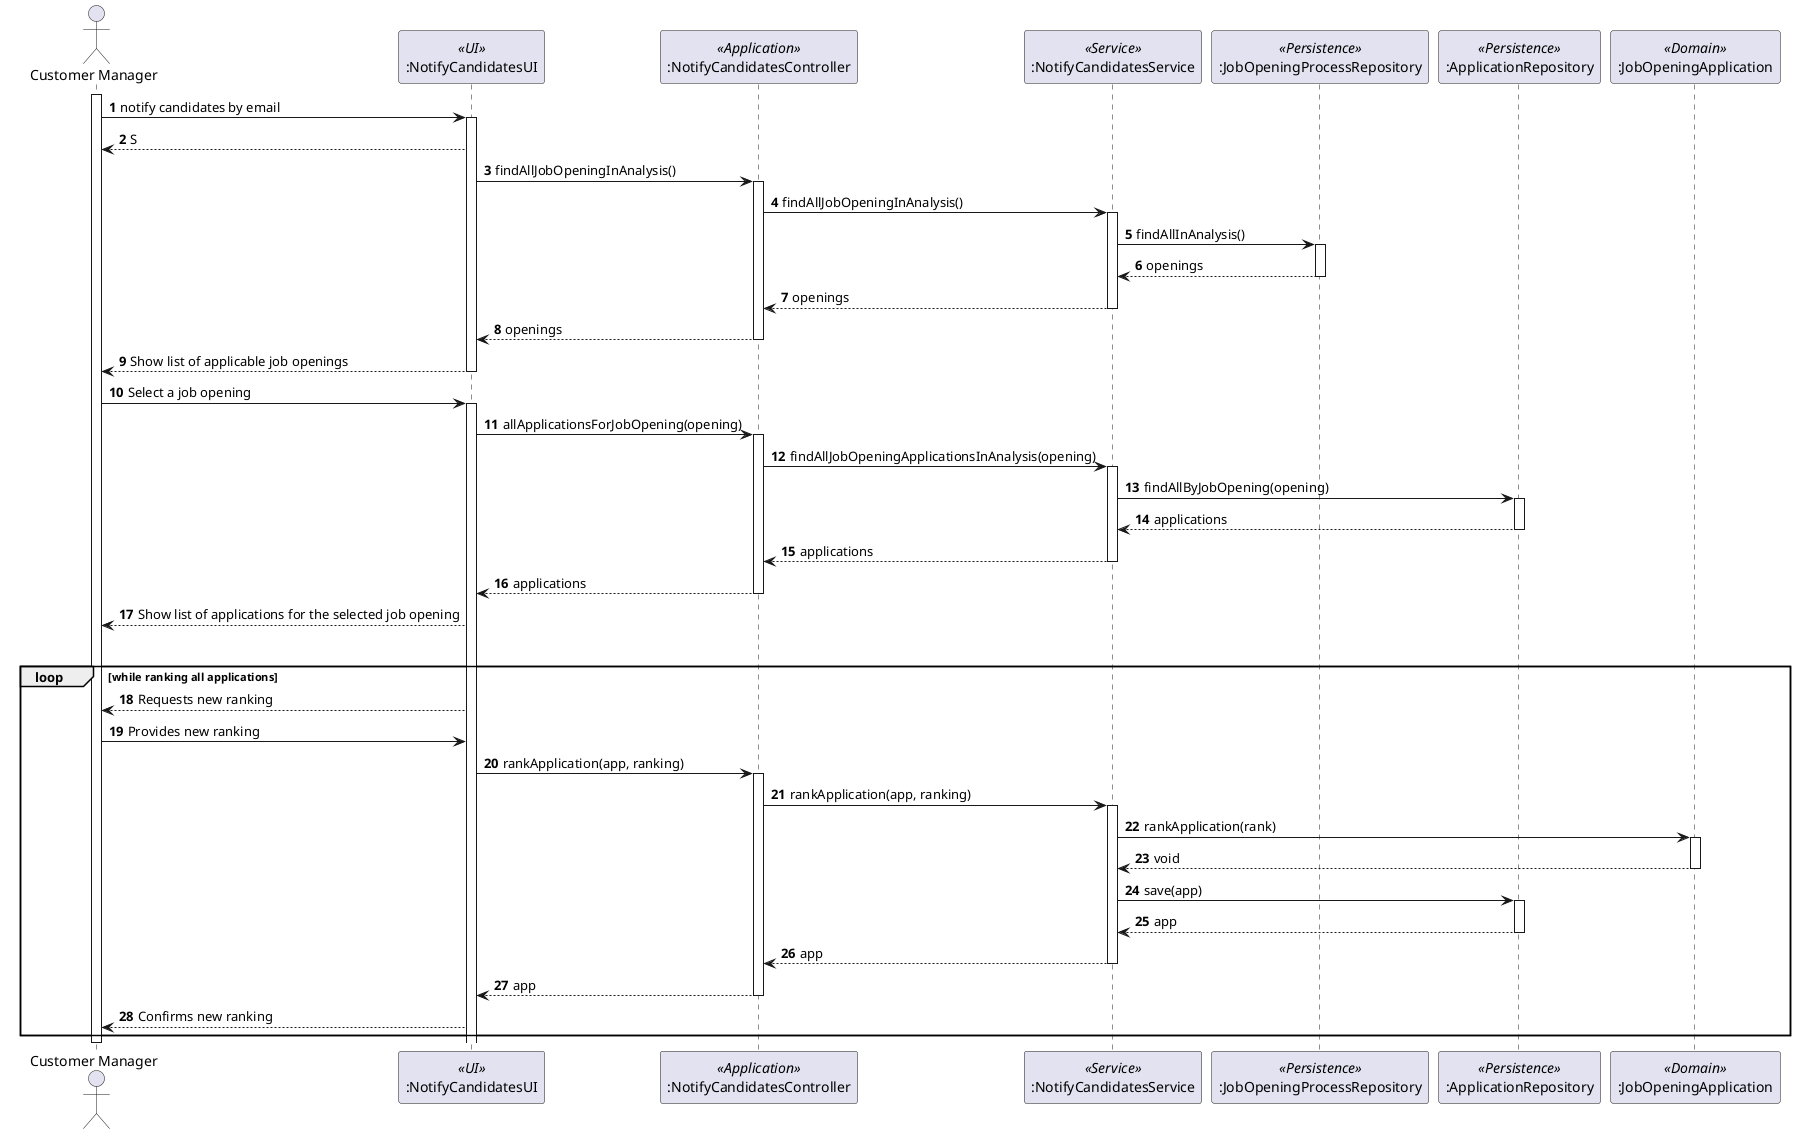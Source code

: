 @startuml

actor "Customer Manager" as Agent
participant ":NotifyCandidatesUI" as ui <<UI>>
participant ":NotifyCandidatesController" as ctrl <<Application>>
participant ":NotifyCandidatesService" as appServ <<Service>>
participant ":JobOpeningProcessRepository" as jobRepo <<Persistence>>
participant ":ApplicationRepository" as appRepo <<Persistence>>
participant ":JobOpeningApplication" as app <<Domain>>

autonumber

activate Agent

Agent -> ui: notify candidates by email
activate ui

ui --> Agent : S
ui -> ctrl: findAllJobOpeningInAnalysis()
activate ctrl
ctrl -> appServ: findAllJobOpeningInAnalysis()
activate appServ
appServ -> jobRepo: findAllInAnalysis()
activate jobRepo
jobRepo --> appServ: openings
deactivate
appServ --> ctrl: openings
deactivate
ctrl --> ui: openings
deactivate
ui --> Agent: Show list of applicable job openings
deactivate
Agent -> ui : Select a job opening
activate ui



ui -> ctrl: allApplicationsForJobOpening(opening)

activate ctrl

ctrl -> appServ: findAllJobOpeningApplicationsInAnalysis(opening)




activate appServ
appServ -> appRepo: findAllByJobOpening(opening)
activate appRepo
appRepo --> appServ: applications
deactivate

appServ --> ctrl: applications
deactivate

ctrl --> ui: applications
deactivate

ui --> Agent : Show list of applications for the selected job opening
alt User wants to re-rank an application
loop while ranking all applications

ui --> Agent : Requests new ranking

Agent -> ui : Provides new ranking
ui -> ctrl : rankApplication(app, ranking)

activate ctrl
ctrl -> appServ : rankApplication(app, ranking)

activate appServ

appServ -> app : rankApplication(rank)


activate app

app --> appServ : void

deactivate app



appServ -> appRepo : save(app)
activate appRepo
appRepo --> appServ : app
deactivate
appServ --> ctrl : app
deactivate
ctrl --> ui : app
deactivate
ui --> Agent  : Confirms new ranking


end loop

deactivate Agent



@enduml